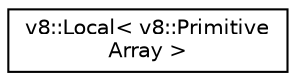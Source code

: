 digraph "Graphical Class Hierarchy"
{
  edge [fontname="Helvetica",fontsize="10",labelfontname="Helvetica",labelfontsize="10"];
  node [fontname="Helvetica",fontsize="10",shape=record];
  rankdir="LR";
  Node1 [label="v8::Local\< v8::Primitive\lArray \>",height=0.2,width=0.4,color="black", fillcolor="white", style="filled",URL="$classv8_1_1Local.html"];
}
